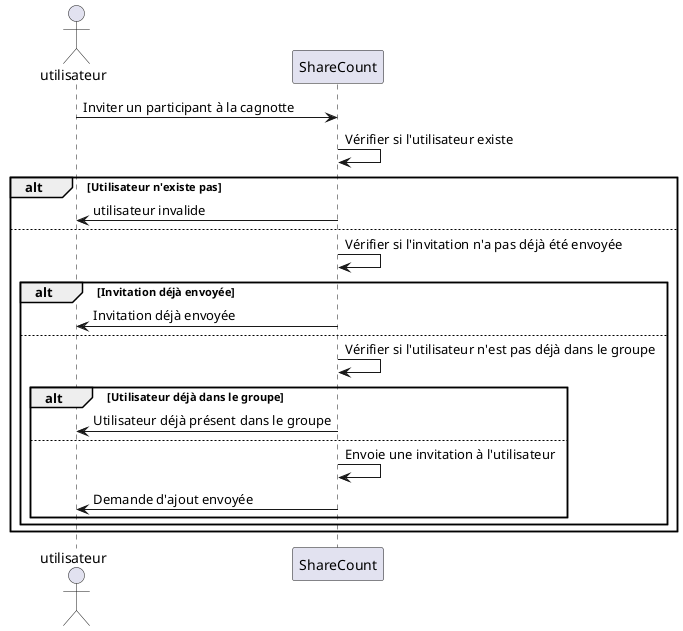 @startuml  Inviter/Ajouter un participant

actor utilisateur as user
participant ShareCount as sc

user -> sc : Inviter un participant à la cagnotte
sc -> sc : Vérifier si l'utilisateur existe

alt Utilisateur n'existe pas
sc -> user : utilisateur invalide
else

sc -> sc : Vérifier si l'invitation n'a pas déjà été envoyée

alt Invitation déjà envoyée
sc -> user : Invitation déjà envoyée
else

sc -> sc : Vérifier si l'utilisateur n'est pas déjà dans le groupe
alt Utilisateur déjà dans le groupe
sc -> user : Utilisateur déjà présent dans le groupe
else
sc -> sc : Envoie une invitation à l'utilisateur
sc -> user : Demande d'ajout envoyée

end
end
end
@enduml